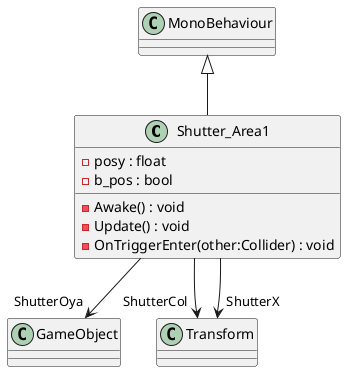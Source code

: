 @startuml
class Shutter_Area1 {
    - posy : float
    - b_pos : bool
    - Awake() : void
    - Update() : void
    - OnTriggerEnter(other:Collider) : void
}
MonoBehaviour <|-- Shutter_Area1
Shutter_Area1 --> "ShutterOya" GameObject
Shutter_Area1 --> "ShutterCol" Transform
Shutter_Area1 --> "ShutterX" Transform
@enduml

